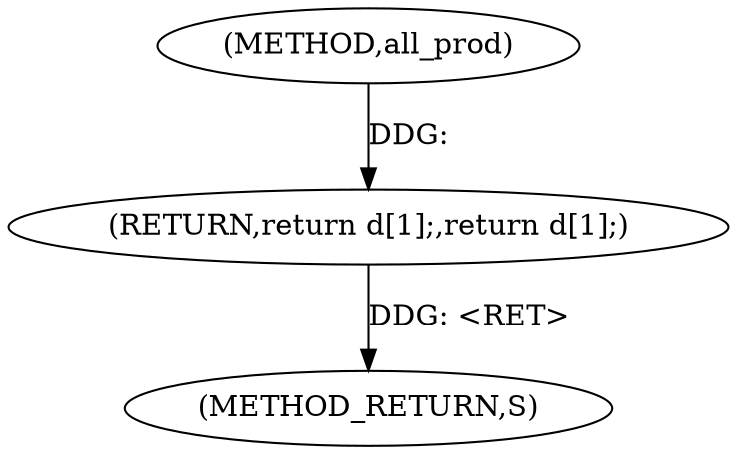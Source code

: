digraph "all_prod" {  
"1000340" [label = "(METHOD,all_prod)" ]
"1000346" [label = "(METHOD_RETURN,S)" ]
"1000342" [label = "(RETURN,return d[1];,return d[1];)" ]
  "1000342" -> "1000346"  [ label = "DDG: <RET>"] 
  "1000340" -> "1000342"  [ label = "DDG: "] 
}

